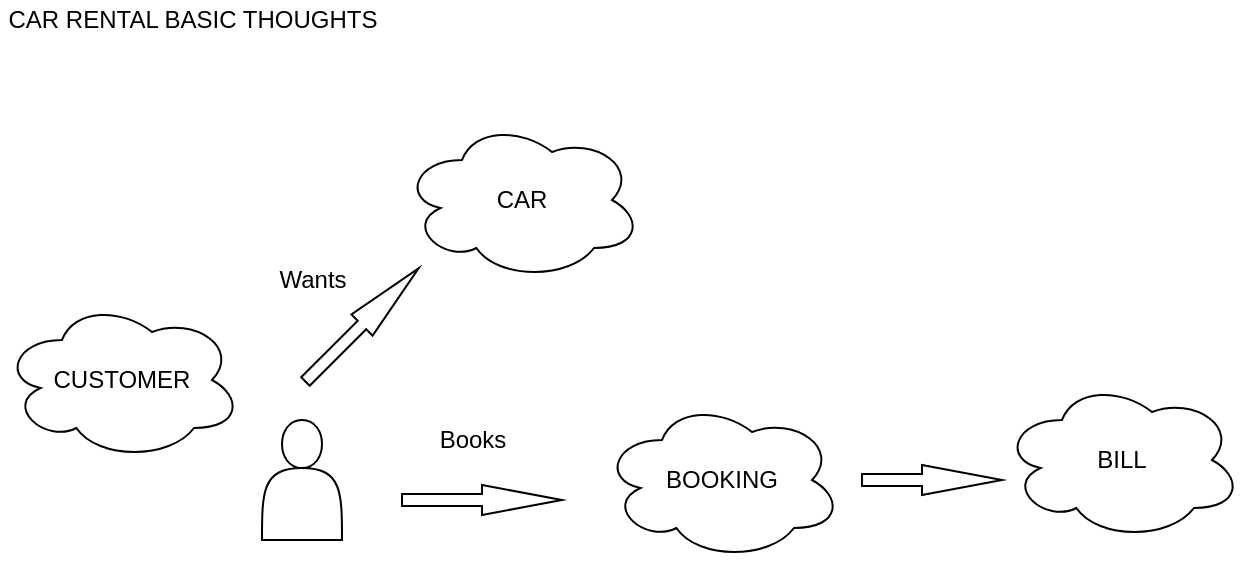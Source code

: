 <mxfile version="12.5.5" type="device"><diagram id="1vCLq6QP4C2PvCuvRVc8" name="Page-1"><mxGraphModel dx="1038" dy="575" grid="1" gridSize="10" guides="1" tooltips="1" connect="1" arrows="1" fold="1" page="1" pageScale="1" pageWidth="827" pageHeight="1169" math="0" shadow="0"><root><mxCell id="0"/><mxCell id="1" parent="0"/><mxCell id="Kf71YMcE4iYnhFqDVhQ8-1" value="CAR" style="ellipse;shape=cloud;whiteSpace=wrap;html=1;" vertex="1" parent="1"><mxGeometry x="310" y="170" width="120" height="80" as="geometry"/></mxCell><mxCell id="Kf71YMcE4iYnhFqDVhQ8-2" value="BILL" style="ellipse;shape=cloud;whiteSpace=wrap;html=1;" vertex="1" parent="1"><mxGeometry x="610" y="300" width="120" height="80" as="geometry"/></mxCell><mxCell id="Kf71YMcE4iYnhFqDVhQ8-3" value="&lt;div&gt;BOOKING&lt;/div&gt;" style="ellipse;shape=cloud;whiteSpace=wrap;html=1;" vertex="1" parent="1"><mxGeometry x="410" y="310" width="120" height="80" as="geometry"/></mxCell><mxCell id="Kf71YMcE4iYnhFqDVhQ8-4" value="CUSTOMER" style="ellipse;shape=cloud;whiteSpace=wrap;html=1;" vertex="1" parent="1"><mxGeometry x="110" y="260" width="120" height="80" as="geometry"/></mxCell><mxCell id="Kf71YMcE4iYnhFqDVhQ8-5" value="" style="shape=actor;whiteSpace=wrap;html=1;" vertex="1" parent="1"><mxGeometry x="240" y="320" width="40" height="60" as="geometry"/></mxCell><mxCell id="Kf71YMcE4iYnhFqDVhQ8-6" value="" style="html=1;shadow=0;dashed=0;align=center;verticalAlign=middle;shape=mxgraph.arrows2.arrow;dy=0.6;dx=40;notch=0;rotation=-45;" vertex="1" parent="1"><mxGeometry x="250" y="265" width="80" height="15" as="geometry"/></mxCell><mxCell id="Kf71YMcE4iYnhFqDVhQ8-7" value="Wants" style="text;html=1;align=center;verticalAlign=middle;resizable=0;points=[];autosize=1;" vertex="1" parent="1"><mxGeometry x="240" y="240" width="50" height="20" as="geometry"/></mxCell><mxCell id="Kf71YMcE4iYnhFqDVhQ8-8" value="" style="html=1;shadow=0;dashed=0;align=center;verticalAlign=middle;shape=mxgraph.arrows2.arrow;dy=0.6;dx=40;notch=0;rotation=0;" vertex="1" parent="1"><mxGeometry x="310" y="352.5" width="80" height="15" as="geometry"/></mxCell><mxCell id="Kf71YMcE4iYnhFqDVhQ8-9" value="Books" style="text;html=1;align=center;verticalAlign=middle;resizable=0;points=[];autosize=1;" vertex="1" parent="1"><mxGeometry x="320" y="320" width="50" height="20" as="geometry"/></mxCell><mxCell id="Kf71YMcE4iYnhFqDVhQ8-10" value="" style="html=1;shadow=0;dashed=0;align=center;verticalAlign=middle;shape=mxgraph.arrows2.arrow;dy=0.6;dx=40;notch=0;rotation=0;" vertex="1" parent="1"><mxGeometry x="540" y="342.5" width="70" height="15" as="geometry"/></mxCell><mxCell id="Kf71YMcE4iYnhFqDVhQ8-11" value="CAR RENTAL BASIC THOUGHTS" style="text;html=1;align=center;verticalAlign=middle;resizable=0;points=[];autosize=1;" vertex="1" parent="1"><mxGeometry x="110" y="110" width="190" height="20" as="geometry"/></mxCell></root></mxGraphModel></diagram></mxfile>